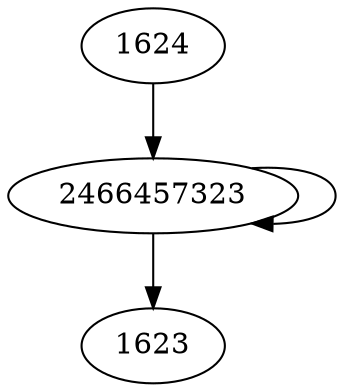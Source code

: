 digraph  {
1624;
2466457323;
1623;
1624 -> 2466457323;
2466457323 -> 1623;
2466457323 -> 2466457323;
}
